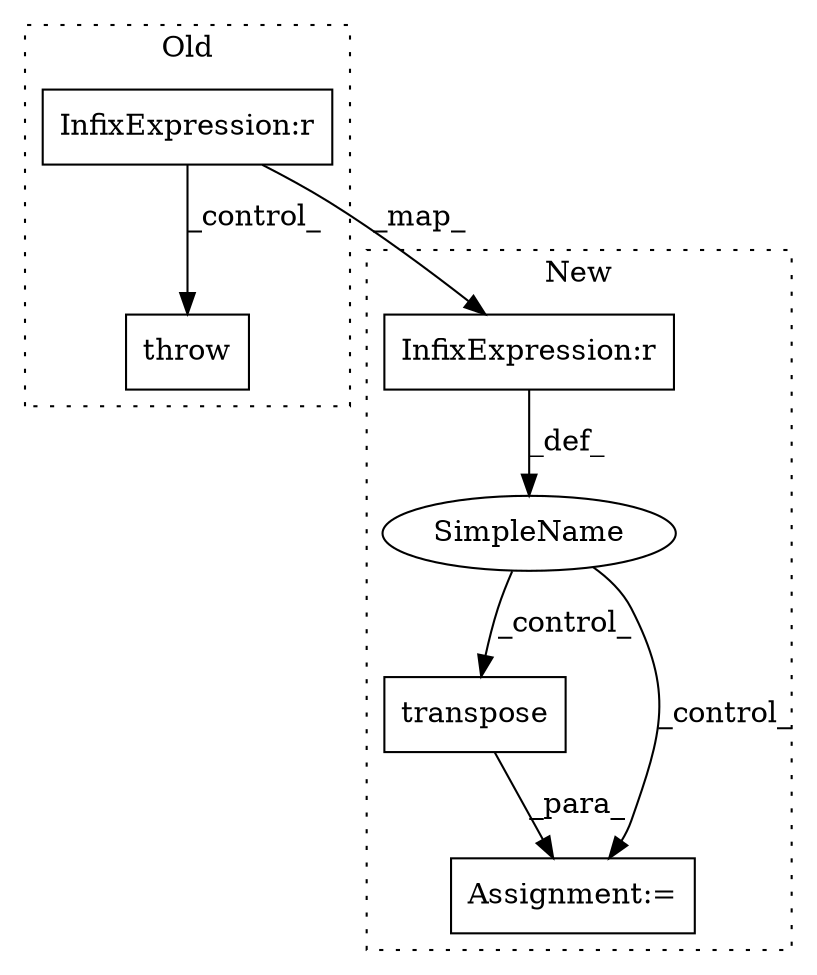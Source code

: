 digraph G {
subgraph cluster0 {
1 [label="throw" a="53" s="6203" l="6" shape="box"];
3 [label="InfixExpression:r" a="27" s="6152" l="4" shape="box"];
label = "Old";
style="dotted";
}
subgraph cluster1 {
2 [label="transpose" a="32" s="6501,6549" l="19,2" shape="box"];
4 [label="InfixExpression:r" a="27" s="6221" l="4" shape="box"];
5 [label="SimpleName" a="42" s="" l="" shape="ellipse"];
6 [label="Assignment:=" a="7" s="6473" l="1" shape="box"];
label = "New";
style="dotted";
}
2 -> 6 [label="_para_"];
3 -> 1 [label="_control_"];
3 -> 4 [label="_map_"];
4 -> 5 [label="_def_"];
5 -> 6 [label="_control_"];
5 -> 2 [label="_control_"];
}